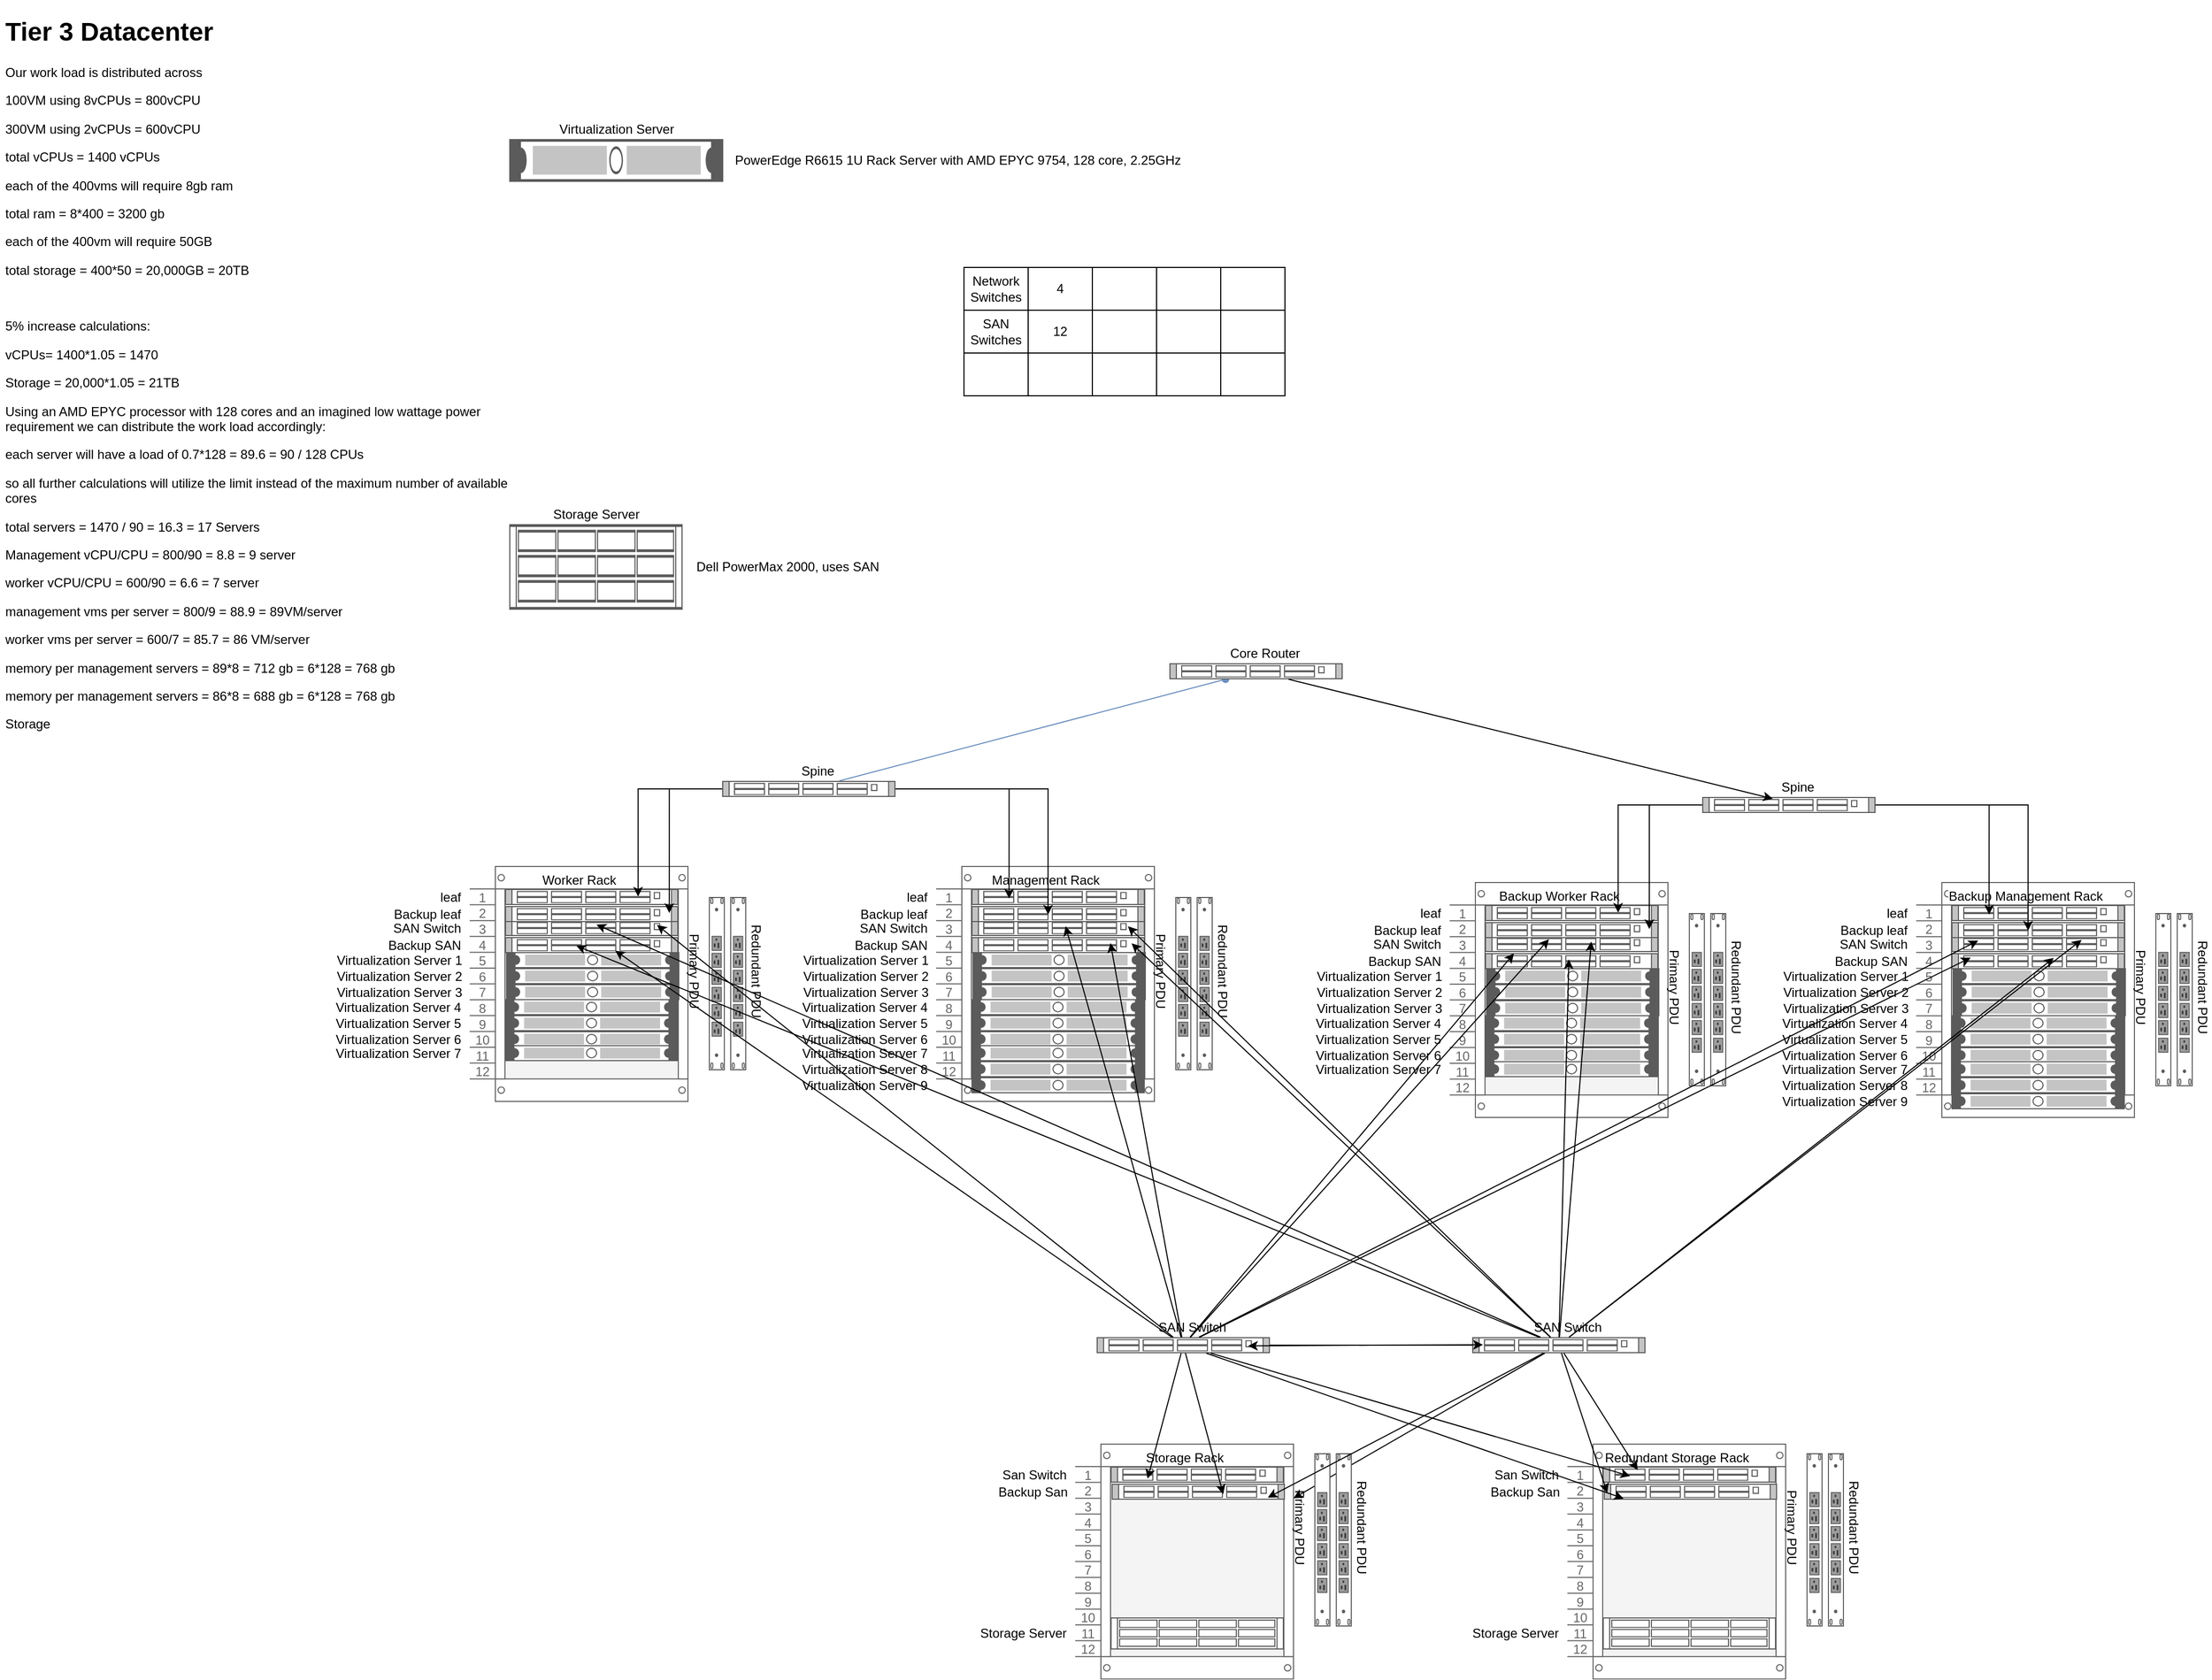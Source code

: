 <mxfile version="22.1.16" type="device">
  <diagram name="Page-1" id="h6OtI3IhkfTDodgf70gy">
    <mxGraphModel dx="2284" dy="2007" grid="1" gridSize="10" guides="1" tooltips="1" connect="1" arrows="1" fold="1" page="1" pageScale="1" pageWidth="850" pageHeight="1100" math="0" shadow="0">
      <root>
        <mxCell id="0" />
        <mxCell id="1" parent="0" />
        <mxCell id="oDv6CXIO9XYCVII9_i6H-6" value="Management Rack" style="strokeColor=#666666;html=1;verticalLabelPosition=top;labelBackgroundColor=#ffffff;verticalAlign=bottom;outlineConnect=0;shadow=0;dashed=0;shape=mxgraph.rackGeneral.rackCabinet3;fillColor2=#f4f4f4;container=1;collapsible=0;childLayout=rack;allowGaps=1;marginLeft=33;marginRight=9;marginTop=21;marginBottom=22;textColor=#666666;numDisp=ascend;spacing=0;spacingBottom=-20;labelPosition=center;align=center;" parent="1" vertex="1">
          <mxGeometry x="200" y="720" width="204" height="219" as="geometry" />
        </mxCell>
        <mxCell id="oDv6CXIO9XYCVII9_i6H-8" value="leaf" style="shape=mxgraph.rack.cisco.cisco_carrier_packet_transport_50;html=1;labelPosition=left;align=right;spacingLeft=15;dashed=0;shadow=0;fillColor=#ffffff;verticalLabelPosition=middle;verticalAlign=middle;spacingRight=40;" parent="oDv6CXIO9XYCVII9_i6H-6" vertex="1">
          <mxGeometry x="33" y="21" width="162" height="15" as="geometry" />
        </mxCell>
        <mxCell id="9Lc2gNuws-OSoF8Jq5Gc-37" value="SAN Switch" style="shape=mxgraph.rack.cisco.cisco_carrier_packet_transport_50;html=1;labelPosition=left;align=right;spacingLeft=15;dashed=0;shadow=0;fillColor=#ffffff;verticalLabelPosition=middle;verticalAlign=middle;spacingRight=40;" vertex="1" parent="oDv6CXIO9XYCVII9_i6H-6">
          <mxGeometry x="33" y="50" width="162" height="15" as="geometry" />
        </mxCell>
        <mxCell id="9Lc2gNuws-OSoF8Jq5Gc-38" value="Backup SAN" style="shape=mxgraph.rack.cisco.cisco_carrier_packet_transport_50;html=1;labelPosition=left;align=right;spacingLeft=15;dashed=0;shadow=0;fillColor=#ffffff;verticalLabelPosition=middle;verticalAlign=middle;spacingRight=40;" vertex="1" parent="oDv6CXIO9XYCVII9_i6H-6">
          <mxGeometry x="33" y="66" width="162" height="15" as="geometry" />
        </mxCell>
        <mxCell id="oDv6CXIO9XYCVII9_i6H-13" value="Virtualization Server 4" style="strokeColor=#666666;html=1;labelPosition=left;align=right;spacingLeft=15;shadow=0;dashed=0;outlineConnect=0;shape=mxgraph.rack.general.1u_rack_server;verticalLabelPosition=middle;verticalAlign=middle;spacingRight=40;" parent="oDv6CXIO9XYCVII9_i6H-6" vertex="1">
          <mxGeometry x="33" y="124" width="162" height="15" as="geometry" />
        </mxCell>
        <mxCell id="oDv6CXIO9XYCVII9_i6H-14" value="Virtualization Server 5" style="strokeColor=#666666;html=1;labelPosition=left;align=right;spacingLeft=15;shadow=0;dashed=0;outlineConnect=0;shape=mxgraph.rack.general.1u_rack_server;verticalLabelPosition=middle;verticalAlign=middle;spacingRight=40;" parent="oDv6CXIO9XYCVII9_i6H-6" vertex="1">
          <mxGeometry x="33" y="139" width="162" height="15" as="geometry" />
        </mxCell>
        <mxCell id="oDv6CXIO9XYCVII9_i6H-15" value="Virtualization Server 6" style="strokeColor=#666666;html=1;labelPosition=left;align=right;spacingLeft=15;shadow=0;dashed=0;outlineConnect=0;shape=mxgraph.rack.general.1u_rack_server;verticalLabelPosition=middle;verticalAlign=middle;spacingRight=40;" parent="oDv6CXIO9XYCVII9_i6H-6" vertex="1">
          <mxGeometry x="33" y="154" width="162" height="15" as="geometry" />
        </mxCell>
        <mxCell id="oDv6CXIO9XYCVII9_i6H-66" value="Storage Rack" style="strokeColor=#666666;html=1;verticalLabelPosition=top;labelBackgroundColor=#ffffff;verticalAlign=bottom;outlineConnect=0;shadow=0;dashed=0;shape=mxgraph.rackGeneral.rackCabinet3;fillColor2=#f4f4f4;container=1;collapsible=0;childLayout=rack;allowGaps=1;marginLeft=33;marginRight=9;marginTop=21;marginBottom=22;textColor=#666666;numDisp=ascend;labelPosition=center;align=center;spacingBottom=-20;spacing=0;" parent="1" vertex="1">
          <mxGeometry x="330" y="1260" width="204" height="219" as="geometry" />
        </mxCell>
        <mxCell id="oDv6CXIO9XYCVII9_i6H-68" value="San Switch" style="shape=mxgraph.rack.cisco.cisco_carrier_packet_transport_50;html=1;labelPosition=left;align=right;spacingLeft=0;dashed=0;shadow=0;fillColor=#ffffff;spacingRight=40;verticalLabelPosition=middle;verticalAlign=middle;" parent="oDv6CXIO9XYCVII9_i6H-66" vertex="1">
          <mxGeometry x="33" y="21" width="162" height="15" as="geometry" />
        </mxCell>
        <mxCell id="oDv6CXIO9XYCVII9_i6H-69" value="Storage Server" style="shape=mxgraph.rack.oracle.sun_storage_2500-m2_array;html=1;labelPosition=left;align=right;spacingLeft=15;dashed=0;shadow=0;fillColor=#ffffff;verticalLabelPosition=middle;verticalAlign=middle;spacingRight=40;" parent="oDv6CXIO9XYCVII9_i6H-66" vertex="1">
          <mxGeometry x="33" y="162" width="162" height="30" as="geometry" />
        </mxCell>
        <mxCell id="oDv6CXIO9XYCVII9_i6H-109" style="rounded=0;orthogonalLoop=1;jettySize=auto;html=1;fillColor=#dae8fc;strokeColor=#6c8ebf;endArrow=oval;endFill=1;" parent="1" source="oDv6CXIO9XYCVII9_i6H-96" target="oDv6CXIO9XYCVII9_i6H-108" edge="1">
          <mxGeometry relative="1" as="geometry" />
        </mxCell>
        <mxCell id="oDv6CXIO9XYCVII9_i6H-96" value="Spine" style="shape=mxgraph.rack.cisco.cisco_carrier_packet_transport_50;html=1;labelPosition=center;align=center;spacingLeft=15;dashed=0;shadow=0;fillColor=#ffffff;verticalLabelPosition=top;verticalAlign=bottom;" parent="1" vertex="1">
          <mxGeometry y="640" width="162" height="15" as="geometry" />
        </mxCell>
        <mxCell id="9Lc2gNuws-OSoF8Jq5Gc-94" style="rounded=0;orthogonalLoop=1;jettySize=auto;html=1;" edge="1" parent="1" source="oDv6CXIO9XYCVII9_i6H-98" target="oDv6CXIO9XYCVII9_i6H-66">
          <mxGeometry relative="1" as="geometry" />
        </mxCell>
        <mxCell id="oDv6CXIO9XYCVII9_i6H-98" value="SAN Switch&lt;br&gt;" style="shape=mxgraph.rack.cisco.cisco_carrier_packet_transport_50;html=1;labelPosition=center;align=center;spacingLeft=15;dashed=0;shadow=0;fillColor=#ffffff;verticalLabelPosition=top;verticalAlign=bottom;" parent="1" vertex="1">
          <mxGeometry x="701" y="1160" width="162" height="15" as="geometry" />
        </mxCell>
        <mxCell id="oDv6CXIO9XYCVII9_i6H-108" value="Core Router" style="shape=mxgraph.rack.cisco.cisco_carrier_packet_transport_50;html=1;labelPosition=center;align=center;spacingLeft=15;dashed=0;shadow=0;fillColor=#ffffff;verticalLabelPosition=top;verticalAlign=bottom;" parent="1" vertex="1">
          <mxGeometry x="418" y="530" width="162" height="15" as="geometry" />
        </mxCell>
        <mxCell id="oDv6CXIO9XYCVII9_i6H-111" value="&lt;h1&gt;Tier 3 Datacenter&lt;/h1&gt;&lt;p&gt;Our work load is distributed across&lt;/p&gt;&lt;p&gt;100VM using 8vCPUs = 800vCPU&lt;/p&gt;&lt;p&gt;300VM using 2vCPUs = 600vCPU&lt;/p&gt;&lt;p&gt;total vCPUs = 1400 vCPUs&lt;/p&gt;&lt;p&gt;each of the 400vms will require 8gb ram&lt;/p&gt;&lt;p&gt;total ram = 8*400 = 3200 gb&lt;/p&gt;&lt;p&gt;each of the 400vm will require 50GB&lt;/p&gt;&lt;p&gt;total storage = 400*50 = 20,000GB = 20TB&lt;/p&gt;&lt;p&gt;&lt;br&gt;&lt;/p&gt;&lt;p&gt;5% increase calculations:&lt;/p&gt;&lt;p&gt;vCPUs= 1400*1.05 = 1470&lt;/p&gt;&lt;p&gt;Storage = 20,000*1.05 = 21TB&lt;/p&gt;&lt;p&gt;Using an AMD EPYC processor with 128 cores and an imagined low wattage power requirement we can distribute the work load accordingly:&lt;/p&gt;&lt;p&gt;each server will have a load of 0.7*128 = 89.6 = 90 / 128 CPUs&amp;nbsp;&lt;/p&gt;&lt;p&gt;so all further calculations will utilize the limit instead of the maximum number of available cores&lt;/p&gt;&lt;p&gt;total servers = 1470 / 90 = 16.3 = 17 Servers&lt;/p&gt;&lt;p&gt;Management vCPU/CPU = 800/90 = 8.8 = 9 server&lt;/p&gt;&lt;p&gt;worker vCPU/CPU = 600/90 = 6.6 = 7 server&lt;/p&gt;&lt;p&gt;management vms per server = 800/9 = 88.9 = 89VM/server&lt;/p&gt;&lt;p&gt;worker vms per server = 600/7 = 85.7 = 86 VM/server&lt;/p&gt;memory per management servers = 89*8 = 712 gb = 6*128 = 768 gb&lt;p&gt;memory per management servers = 86*8 = 688 gb = 6*128 = 768 gb&lt;br&gt;&lt;/p&gt;&lt;p&gt;Storage&lt;/p&gt;" style="text;html=1;strokeColor=none;fillColor=none;spacing=5;spacingTop=-20;whiteSpace=wrap;overflow=hidden;rounded=0;" parent="1" vertex="1">
          <mxGeometry x="-675" y="-80" width="500" height="710" as="geometry" />
        </mxCell>
        <mxCell id="oDv6CXIO9XYCVII9_i6H-150" value="Virtualization Server" style="strokeColor=#666666;html=1;labelPosition=center;align=center;spacingLeft=0;shadow=0;dashed=0;outlineConnect=0;shape=mxgraph.rack.general.1u_rack_server;verticalLabelPosition=top;verticalAlign=bottom;spacingRight=0;" parent="1" vertex="1">
          <mxGeometry x="-199" y="40" width="200" height="40" as="geometry" />
        </mxCell>
        <mxCell id="oDv6CXIO9XYCVII9_i6H-151" value="PowerEdge R6615 1U Rack Server with&amp;nbsp;AMD EPYC 9754, 128 core, 2.25GHz" style="text;html=1;strokeColor=none;fillColor=none;align=left;verticalAlign=middle;whiteSpace=wrap;rounded=0;" parent="1" vertex="1">
          <mxGeometry x="10" y="45" width="470" height="30" as="geometry" />
        </mxCell>
        <mxCell id="oDv6CXIO9XYCVII9_i6H-215" value="Storage Server" style="shape=mxgraph.rack.oracle.sun_storage_2500-m2_array;html=1;labelPosition=center;align=center;spacingLeft=0;dashed=0;shadow=0;fillColor=#ffffff;verticalLabelPosition=top;verticalAlign=bottom;spacingRight=0;" parent="1" vertex="1">
          <mxGeometry x="-199" y="400" width="162" height="80" as="geometry" />
        </mxCell>
        <mxCell id="oDv6CXIO9XYCVII9_i6H-216" value="Dell&amp;nbsp;PowerMax 2000, uses SAN" style="text;html=1;strokeColor=none;fillColor=none;align=left;verticalAlign=middle;whiteSpace=wrap;rounded=0;" parent="1" vertex="1">
          <mxGeometry x="-26" y="425" width="186" height="30" as="geometry" />
        </mxCell>
        <mxCell id="9Lc2gNuws-OSoF8Jq5Gc-1" value="Virtualization Server 1" style="strokeColor=#666666;html=1;labelPosition=left;align=right;spacingLeft=15;shadow=0;dashed=0;outlineConnect=0;shape=mxgraph.rack.general.1u_rack_server;verticalLabelPosition=middle;verticalAlign=middle;spacingRight=40;" vertex="1" parent="1">
          <mxGeometry x="234" y="800" width="162" height="15" as="geometry" />
        </mxCell>
        <mxCell id="9Lc2gNuws-OSoF8Jq5Gc-2" value="Virtualization Server 2" style="strokeColor=#666666;html=1;labelPosition=left;align=right;spacingLeft=15;shadow=0;dashed=0;outlineConnect=0;shape=mxgraph.rack.general.1u_rack_server;verticalLabelPosition=middle;verticalAlign=middle;spacingRight=40;" vertex="1" parent="1">
          <mxGeometry x="234" y="815" width="162" height="15" as="geometry" />
        </mxCell>
        <mxCell id="9Lc2gNuws-OSoF8Jq5Gc-3" value="Virtualization Server 3" style="strokeColor=#666666;html=1;labelPosition=left;align=right;spacingLeft=15;shadow=0;dashed=0;outlineConnect=0;shape=mxgraph.rack.general.1u_rack_server;verticalLabelPosition=middle;verticalAlign=middle;spacingRight=40;" vertex="1" parent="1">
          <mxGeometry x="234" y="830" width="162" height="15" as="geometry" />
        </mxCell>
        <mxCell id="9Lc2gNuws-OSoF8Jq5Gc-4" value="Backup leaf" style="shape=mxgraph.rack.cisco.cisco_carrier_packet_transport_50;html=1;labelPosition=left;align=right;spacingLeft=15;dashed=0;shadow=0;fillColor=#ffffff;verticalLabelPosition=middle;verticalAlign=middle;spacingRight=40;" vertex="1" parent="1">
          <mxGeometry x="233" y="757" width="162" height="15" as="geometry" />
        </mxCell>
        <mxCell id="9Lc2gNuws-OSoF8Jq5Gc-5" value="Virtualization Server 7" style="strokeColor=#666666;html=1;labelPosition=left;align=right;spacingLeft=15;shadow=0;dashed=0;outlineConnect=0;shape=mxgraph.rack.general.1u_rack_server;verticalLabelPosition=middle;verticalAlign=middle;spacingRight=40;" vertex="1" parent="1">
          <mxGeometry x="233" y="887" width="162" height="15" as="geometry" />
        </mxCell>
        <mxCell id="9Lc2gNuws-OSoF8Jq5Gc-6" value="Virtualization Server 8" style="strokeColor=#666666;html=1;labelPosition=left;align=right;spacingLeft=15;shadow=0;dashed=0;outlineConnect=0;shape=mxgraph.rack.general.1u_rack_server;verticalLabelPosition=middle;verticalAlign=middle;spacingRight=40;" vertex="1" parent="1">
          <mxGeometry x="233" y="902" width="162" height="15" as="geometry" />
        </mxCell>
        <mxCell id="9Lc2gNuws-OSoF8Jq5Gc-7" value="Virtualization Server 9" style="strokeColor=#666666;html=1;labelPosition=left;align=right;spacingLeft=15;shadow=0;dashed=0;outlineConnect=0;shape=mxgraph.rack.general.1u_rack_server;verticalLabelPosition=middle;verticalAlign=middle;spacingRight=40;" vertex="1" parent="1">
          <mxGeometry x="233" y="917" width="162" height="15" as="geometry" />
        </mxCell>
        <mxCell id="oDv6CXIO9XYCVII9_i6H-10" value="Primary PDU" style="strokeColor=#666666;html=1;labelPosition=center;align=center;spacingLeft=15;shadow=0;dashed=0;outlineConnect=0;shape=mxgraph.rack.dell.power_strip;rotation=90;verticalLabelPosition=bottom;verticalAlign=top;spacingRight=40;" parent="1" vertex="1">
          <mxGeometry x="350" y="822" width="162" height="15" as="geometry" />
        </mxCell>
        <mxCell id="9Lc2gNuws-OSoF8Jq5Gc-8" value="Redundant PDU" style="strokeColor=#666666;html=1;labelPosition=center;align=center;spacingLeft=15;shadow=0;dashed=0;outlineConnect=0;shape=mxgraph.rack.dell.power_strip;rotation=90;verticalLabelPosition=top;verticalAlign=bottom;spacingRight=40;" vertex="1" parent="1">
          <mxGeometry x="370" y="822" width="162" height="15" as="geometry" />
        </mxCell>
        <mxCell id="9Lc2gNuws-OSoF8Jq5Gc-55" value="Worker Rack" style="strokeColor=#666666;html=1;verticalLabelPosition=top;labelBackgroundColor=#ffffff;verticalAlign=bottom;outlineConnect=0;shadow=0;dashed=0;shape=mxgraph.rackGeneral.rackCabinet3;fillColor2=#f4f4f4;container=1;collapsible=0;childLayout=rack;allowGaps=1;marginLeft=33;marginRight=9;marginTop=21;marginBottom=22;textColor=#666666;numDisp=ascend;spacing=0;spacingBottom=-20;labelPosition=center;align=center;" vertex="1" parent="1">
          <mxGeometry x="-236" y="720" width="204" height="219" as="geometry" />
        </mxCell>
        <mxCell id="9Lc2gNuws-OSoF8Jq5Gc-56" value="leaf" style="shape=mxgraph.rack.cisco.cisco_carrier_packet_transport_50;html=1;labelPosition=left;align=right;spacingLeft=15;dashed=0;shadow=0;fillColor=#ffffff;verticalLabelPosition=middle;verticalAlign=middle;spacingRight=40;" vertex="1" parent="9Lc2gNuws-OSoF8Jq5Gc-55">
          <mxGeometry x="33" y="21" width="162" height="15" as="geometry" />
        </mxCell>
        <mxCell id="9Lc2gNuws-OSoF8Jq5Gc-57" value="SAN Switch" style="shape=mxgraph.rack.cisco.cisco_carrier_packet_transport_50;html=1;labelPosition=left;align=right;spacingLeft=15;dashed=0;shadow=0;fillColor=#ffffff;verticalLabelPosition=middle;verticalAlign=middle;spacingRight=40;" vertex="1" parent="9Lc2gNuws-OSoF8Jq5Gc-55">
          <mxGeometry x="33" y="50" width="162" height="15" as="geometry" />
        </mxCell>
        <mxCell id="9Lc2gNuws-OSoF8Jq5Gc-58" value="Backup SAN" style="shape=mxgraph.rack.cisco.cisco_carrier_packet_transport_50;html=1;labelPosition=left;align=right;spacingLeft=15;dashed=0;shadow=0;fillColor=#ffffff;verticalLabelPosition=middle;verticalAlign=middle;spacingRight=40;" vertex="1" parent="9Lc2gNuws-OSoF8Jq5Gc-55">
          <mxGeometry x="33" y="66" width="162" height="15" as="geometry" />
        </mxCell>
        <mxCell id="9Lc2gNuws-OSoF8Jq5Gc-59" value="Virtualization Server 4" style="strokeColor=#666666;html=1;labelPosition=left;align=right;spacingLeft=15;shadow=0;dashed=0;outlineConnect=0;shape=mxgraph.rack.general.1u_rack_server;verticalLabelPosition=middle;verticalAlign=middle;spacingRight=40;" vertex="1" parent="9Lc2gNuws-OSoF8Jq5Gc-55">
          <mxGeometry x="33" y="124" width="162" height="15" as="geometry" />
        </mxCell>
        <mxCell id="9Lc2gNuws-OSoF8Jq5Gc-60" value="Virtualization Server 5" style="strokeColor=#666666;html=1;labelPosition=left;align=right;spacingLeft=15;shadow=0;dashed=0;outlineConnect=0;shape=mxgraph.rack.general.1u_rack_server;verticalLabelPosition=middle;verticalAlign=middle;spacingRight=40;" vertex="1" parent="9Lc2gNuws-OSoF8Jq5Gc-55">
          <mxGeometry x="33" y="139" width="162" height="15" as="geometry" />
        </mxCell>
        <mxCell id="9Lc2gNuws-OSoF8Jq5Gc-61" value="Virtualization Server 6" style="strokeColor=#666666;html=1;labelPosition=left;align=right;spacingLeft=15;shadow=0;dashed=0;outlineConnect=0;shape=mxgraph.rack.general.1u_rack_server;verticalLabelPosition=middle;verticalAlign=middle;spacingRight=40;" vertex="1" parent="9Lc2gNuws-OSoF8Jq5Gc-55">
          <mxGeometry x="33" y="154" width="162" height="15" as="geometry" />
        </mxCell>
        <mxCell id="9Lc2gNuws-OSoF8Jq5Gc-62" value="Virtualization Server 1" style="strokeColor=#666666;html=1;labelPosition=left;align=right;spacingLeft=15;shadow=0;dashed=0;outlineConnect=0;shape=mxgraph.rack.general.1u_rack_server;verticalLabelPosition=middle;verticalAlign=middle;spacingRight=40;" vertex="1" parent="1">
          <mxGeometry x="-202" y="800" width="162" height="15" as="geometry" />
        </mxCell>
        <mxCell id="9Lc2gNuws-OSoF8Jq5Gc-63" value="Virtualization Server 2" style="strokeColor=#666666;html=1;labelPosition=left;align=right;spacingLeft=15;shadow=0;dashed=0;outlineConnect=0;shape=mxgraph.rack.general.1u_rack_server;verticalLabelPosition=middle;verticalAlign=middle;spacingRight=40;" vertex="1" parent="1">
          <mxGeometry x="-202" y="815" width="162" height="15" as="geometry" />
        </mxCell>
        <mxCell id="9Lc2gNuws-OSoF8Jq5Gc-64" value="Virtualization Server 3" style="strokeColor=#666666;html=1;labelPosition=left;align=right;spacingLeft=15;shadow=0;dashed=0;outlineConnect=0;shape=mxgraph.rack.general.1u_rack_server;verticalLabelPosition=middle;verticalAlign=middle;spacingRight=40;" vertex="1" parent="1">
          <mxGeometry x="-202" y="830" width="162" height="15" as="geometry" />
        </mxCell>
        <mxCell id="9Lc2gNuws-OSoF8Jq5Gc-65" value="Backup leaf" style="shape=mxgraph.rack.cisco.cisco_carrier_packet_transport_50;html=1;labelPosition=left;align=right;spacingLeft=15;dashed=0;shadow=0;fillColor=#ffffff;verticalLabelPosition=middle;verticalAlign=middle;spacingRight=40;" vertex="1" parent="1">
          <mxGeometry x="-203" y="757" width="162" height="15" as="geometry" />
        </mxCell>
        <mxCell id="9Lc2gNuws-OSoF8Jq5Gc-66" value="Virtualization Server 7" style="strokeColor=#666666;html=1;labelPosition=left;align=right;spacingLeft=15;shadow=0;dashed=0;outlineConnect=0;shape=mxgraph.rack.general.1u_rack_server;verticalLabelPosition=middle;verticalAlign=middle;spacingRight=40;" vertex="1" parent="1">
          <mxGeometry x="-203" y="887" width="162" height="15" as="geometry" />
        </mxCell>
        <mxCell id="9Lc2gNuws-OSoF8Jq5Gc-69" value="Primary PDU" style="strokeColor=#666666;html=1;labelPosition=center;align=center;spacingLeft=15;shadow=0;dashed=0;outlineConnect=0;shape=mxgraph.rack.dell.power_strip;rotation=90;verticalLabelPosition=bottom;verticalAlign=top;spacingRight=40;" vertex="1" parent="1">
          <mxGeometry x="-86" y="822" width="162" height="15" as="geometry" />
        </mxCell>
        <mxCell id="9Lc2gNuws-OSoF8Jq5Gc-70" value="Redundant PDU" style="strokeColor=#666666;html=1;labelPosition=center;align=center;spacingLeft=15;shadow=0;dashed=0;outlineConnect=0;shape=mxgraph.rack.dell.power_strip;rotation=90;verticalLabelPosition=top;verticalAlign=bottom;spacingRight=40;" vertex="1" parent="1">
          <mxGeometry x="-66" y="822" width="162" height="15" as="geometry" />
        </mxCell>
        <mxCell id="9Lc2gNuws-OSoF8Jq5Gc-85" value="Backup San" style="shape=mxgraph.rack.cisco.cisco_carrier_packet_transport_50;html=1;labelPosition=left;align=right;spacingLeft=0;dashed=0;shadow=0;fillColor=#ffffff;spacingRight=40;verticalLabelPosition=middle;verticalAlign=middle;" vertex="1" parent="1">
          <mxGeometry x="364" y="1297" width="162" height="15" as="geometry" />
        </mxCell>
        <mxCell id="9Lc2gNuws-OSoF8Jq5Gc-86" value="Primary PDU" style="strokeColor=#666666;html=1;labelPosition=center;align=center;spacingLeft=15;shadow=0;dashed=0;outlineConnect=0;shape=mxgraph.rack.dell.power_strip;rotation=90;verticalLabelPosition=bottom;verticalAlign=top;spacingRight=40;" vertex="1" parent="1">
          <mxGeometry x="480" y="1342" width="162" height="15" as="geometry" />
        </mxCell>
        <mxCell id="9Lc2gNuws-OSoF8Jq5Gc-87" value="Redundant PDU" style="strokeColor=#666666;html=1;labelPosition=center;align=center;spacingLeft=15;shadow=0;dashed=0;outlineConnect=0;shape=mxgraph.rack.dell.power_strip;rotation=90;verticalLabelPosition=top;verticalAlign=bottom;spacingRight=40;" vertex="1" parent="1">
          <mxGeometry x="500" y="1342" width="162" height="15" as="geometry" />
        </mxCell>
        <mxCell id="9Lc2gNuws-OSoF8Jq5Gc-88" value="Redundant Storage Rack" style="strokeColor=#666666;html=1;verticalLabelPosition=top;labelBackgroundColor=#ffffff;verticalAlign=bottom;outlineConnect=0;shadow=0;dashed=0;shape=mxgraph.rackGeneral.rackCabinet3;fillColor2=#f4f4f4;container=1;collapsible=0;childLayout=rack;allowGaps=1;marginLeft=33;marginRight=9;marginTop=21;marginBottom=22;textColor=#666666;numDisp=ascend;labelPosition=center;align=center;spacingBottom=-20;spacing=0;" vertex="1" parent="1">
          <mxGeometry x="790" y="1260" width="204" height="219" as="geometry" />
        </mxCell>
        <mxCell id="9Lc2gNuws-OSoF8Jq5Gc-89" value="San Switch" style="shape=mxgraph.rack.cisco.cisco_carrier_packet_transport_50;html=1;labelPosition=left;align=right;spacingLeft=0;dashed=0;shadow=0;fillColor=#ffffff;spacingRight=40;verticalLabelPosition=middle;verticalAlign=middle;" vertex="1" parent="9Lc2gNuws-OSoF8Jq5Gc-88">
          <mxGeometry x="33" y="21" width="162" height="15" as="geometry" />
        </mxCell>
        <mxCell id="9Lc2gNuws-OSoF8Jq5Gc-90" value="Storage Server" style="shape=mxgraph.rack.oracle.sun_storage_2500-m2_array;html=1;labelPosition=left;align=right;spacingLeft=15;dashed=0;shadow=0;fillColor=#ffffff;verticalLabelPosition=middle;verticalAlign=middle;spacingRight=40;" vertex="1" parent="9Lc2gNuws-OSoF8Jq5Gc-88">
          <mxGeometry x="33" y="162" width="162" height="30" as="geometry" />
        </mxCell>
        <mxCell id="9Lc2gNuws-OSoF8Jq5Gc-91" value="Backup San" style="shape=mxgraph.rack.cisco.cisco_carrier_packet_transport_50;html=1;labelPosition=left;align=right;spacingLeft=0;dashed=0;shadow=0;fillColor=#ffffff;spacingRight=40;verticalLabelPosition=middle;verticalAlign=middle;" vertex="1" parent="1">
          <mxGeometry x="824" y="1297" width="162" height="15" as="geometry" />
        </mxCell>
        <mxCell id="9Lc2gNuws-OSoF8Jq5Gc-92" value="Primary PDU" style="strokeColor=#666666;html=1;labelPosition=center;align=center;spacingLeft=15;shadow=0;dashed=0;outlineConnect=0;shape=mxgraph.rack.dell.power_strip;rotation=90;verticalLabelPosition=bottom;verticalAlign=top;spacingRight=40;" vertex="1" parent="1">
          <mxGeometry x="940" y="1342" width="162" height="15" as="geometry" />
        </mxCell>
        <mxCell id="9Lc2gNuws-OSoF8Jq5Gc-93" value="Redundant PDU" style="strokeColor=#666666;html=1;labelPosition=center;align=center;spacingLeft=15;shadow=0;dashed=0;outlineConnect=0;shape=mxgraph.rack.dell.power_strip;rotation=90;verticalLabelPosition=top;verticalAlign=bottom;spacingRight=40;" vertex="1" parent="1">
          <mxGeometry x="960" y="1342" width="162" height="15" as="geometry" />
        </mxCell>
        <mxCell id="9Lc2gNuws-OSoF8Jq5Gc-95" style="rounded=0;orthogonalLoop=1;jettySize=auto;html=1;entryX=0.202;entryY=0.221;entryDx=0;entryDy=0;entryPerimeter=0;" edge="1" parent="1" source="oDv6CXIO9XYCVII9_i6H-98" target="9Lc2gNuws-OSoF8Jq5Gc-89">
          <mxGeometry relative="1" as="geometry" />
        </mxCell>
        <mxCell id="9Lc2gNuws-OSoF8Jq5Gc-96" style="rounded=0;orthogonalLoop=1;jettySize=auto;html=1;entryX=0.901;entryY=0.867;entryDx=0;entryDy=0;entryPerimeter=0;" edge="1" parent="1" source="oDv6CXIO9XYCVII9_i6H-98" target="9Lc2gNuws-OSoF8Jq5Gc-85">
          <mxGeometry relative="1" as="geometry" />
        </mxCell>
        <mxCell id="9Lc2gNuws-OSoF8Jq5Gc-97" style="rounded=0;orthogonalLoop=1;jettySize=auto;html=1;entryX=0.02;entryY=0.572;entryDx=0;entryDy=0;entryPerimeter=0;" edge="1" parent="1" source="oDv6CXIO9XYCVII9_i6H-98" target="9Lc2gNuws-OSoF8Jq5Gc-91">
          <mxGeometry relative="1" as="geometry" />
        </mxCell>
        <mxCell id="9Lc2gNuws-OSoF8Jq5Gc-98" style="edgeStyle=orthogonalEdgeStyle;rounded=0;orthogonalLoop=1;jettySize=auto;html=1;entryX=0.768;entryY=0.473;entryDx=0;entryDy=0;entryPerimeter=0;" edge="1" parent="1" source="oDv6CXIO9XYCVII9_i6H-96" target="9Lc2gNuws-OSoF8Jq5Gc-56">
          <mxGeometry relative="1" as="geometry" />
        </mxCell>
        <mxCell id="9Lc2gNuws-OSoF8Jq5Gc-99" style="edgeStyle=orthogonalEdgeStyle;rounded=0;orthogonalLoop=1;jettySize=auto;html=1;entryX=0.948;entryY=0.432;entryDx=0;entryDy=0;entryPerimeter=0;" edge="1" parent="1" source="oDv6CXIO9XYCVII9_i6H-96" target="9Lc2gNuws-OSoF8Jq5Gc-65">
          <mxGeometry relative="1" as="geometry" />
        </mxCell>
        <mxCell id="9Lc2gNuws-OSoF8Jq5Gc-100" style="edgeStyle=orthogonalEdgeStyle;rounded=0;orthogonalLoop=1;jettySize=auto;html=1;entryX=0.217;entryY=0.595;entryDx=0;entryDy=0;entryPerimeter=0;" edge="1" parent="1" source="oDv6CXIO9XYCVII9_i6H-96" target="oDv6CXIO9XYCVII9_i6H-8">
          <mxGeometry relative="1" as="geometry" />
        </mxCell>
        <mxCell id="9Lc2gNuws-OSoF8Jq5Gc-101" style="edgeStyle=orthogonalEdgeStyle;rounded=0;orthogonalLoop=1;jettySize=auto;html=1;entryX=0.442;entryY=0.53;entryDx=0;entryDy=0;entryPerimeter=0;" edge="1" parent="1" source="oDv6CXIO9XYCVII9_i6H-96" target="9Lc2gNuws-OSoF8Jq5Gc-4">
          <mxGeometry relative="1" as="geometry" />
        </mxCell>
        <mxCell id="9Lc2gNuws-OSoF8Jq5Gc-102" value="Backup Management Rack" style="strokeColor=#666666;html=1;verticalLabelPosition=top;labelBackgroundColor=#ffffff;verticalAlign=bottom;outlineConnect=0;shadow=0;dashed=0;shape=mxgraph.rackGeneral.rackCabinet3;fillColor2=#f4f4f4;container=1;collapsible=0;childLayout=rack;allowGaps=1;marginLeft=33;marginRight=9;marginTop=21;marginBottom=22;textColor=#666666;numDisp=ascend;spacing=0;spacingBottom=-20;labelPosition=center;align=center;" vertex="1" parent="1">
          <mxGeometry x="1116" y="735" width="204" height="219" as="geometry" />
        </mxCell>
        <mxCell id="9Lc2gNuws-OSoF8Jq5Gc-103" value="leaf" style="shape=mxgraph.rack.cisco.cisco_carrier_packet_transport_50;html=1;labelPosition=left;align=right;spacingLeft=15;dashed=0;shadow=0;fillColor=#ffffff;verticalLabelPosition=middle;verticalAlign=middle;spacingRight=40;" vertex="1" parent="9Lc2gNuws-OSoF8Jq5Gc-102">
          <mxGeometry x="33" y="21" width="162" height="15" as="geometry" />
        </mxCell>
        <mxCell id="9Lc2gNuws-OSoF8Jq5Gc-104" value="SAN Switch" style="shape=mxgraph.rack.cisco.cisco_carrier_packet_transport_50;html=1;labelPosition=left;align=right;spacingLeft=15;dashed=0;shadow=0;fillColor=#ffffff;verticalLabelPosition=middle;verticalAlign=middle;spacingRight=40;" vertex="1" parent="9Lc2gNuws-OSoF8Jq5Gc-102">
          <mxGeometry x="33" y="50" width="162" height="15" as="geometry" />
        </mxCell>
        <mxCell id="9Lc2gNuws-OSoF8Jq5Gc-105" value="Backup SAN" style="shape=mxgraph.rack.cisco.cisco_carrier_packet_transport_50;html=1;labelPosition=left;align=right;spacingLeft=15;dashed=0;shadow=0;fillColor=#ffffff;verticalLabelPosition=middle;verticalAlign=middle;spacingRight=40;" vertex="1" parent="9Lc2gNuws-OSoF8Jq5Gc-102">
          <mxGeometry x="33" y="66" width="162" height="15" as="geometry" />
        </mxCell>
        <mxCell id="9Lc2gNuws-OSoF8Jq5Gc-106" value="Virtualization Server 4" style="strokeColor=#666666;html=1;labelPosition=left;align=right;spacingLeft=15;shadow=0;dashed=0;outlineConnect=0;shape=mxgraph.rack.general.1u_rack_server;verticalLabelPosition=middle;verticalAlign=middle;spacingRight=40;" vertex="1" parent="9Lc2gNuws-OSoF8Jq5Gc-102">
          <mxGeometry x="33" y="124" width="162" height="15" as="geometry" />
        </mxCell>
        <mxCell id="9Lc2gNuws-OSoF8Jq5Gc-107" value="Virtualization Server 5" style="strokeColor=#666666;html=1;labelPosition=left;align=right;spacingLeft=15;shadow=0;dashed=0;outlineConnect=0;shape=mxgraph.rack.general.1u_rack_server;verticalLabelPosition=middle;verticalAlign=middle;spacingRight=40;" vertex="1" parent="9Lc2gNuws-OSoF8Jq5Gc-102">
          <mxGeometry x="33" y="139" width="162" height="15" as="geometry" />
        </mxCell>
        <mxCell id="9Lc2gNuws-OSoF8Jq5Gc-108" value="Virtualization Server 6" style="strokeColor=#666666;html=1;labelPosition=left;align=right;spacingLeft=15;shadow=0;dashed=0;outlineConnect=0;shape=mxgraph.rack.general.1u_rack_server;verticalLabelPosition=middle;verticalAlign=middle;spacingRight=40;" vertex="1" parent="9Lc2gNuws-OSoF8Jq5Gc-102">
          <mxGeometry x="33" y="154" width="162" height="15" as="geometry" />
        </mxCell>
        <mxCell id="9Lc2gNuws-OSoF8Jq5Gc-109" value="Spine" style="shape=mxgraph.rack.cisco.cisco_carrier_packet_transport_50;html=1;labelPosition=center;align=center;spacingLeft=15;dashed=0;shadow=0;fillColor=#ffffff;verticalLabelPosition=top;verticalAlign=bottom;" vertex="1" parent="1">
          <mxGeometry x="916" y="655" width="162" height="15" as="geometry" />
        </mxCell>
        <mxCell id="9Lc2gNuws-OSoF8Jq5Gc-110" value="Virtualization Server 1" style="strokeColor=#666666;html=1;labelPosition=left;align=right;spacingLeft=15;shadow=0;dashed=0;outlineConnect=0;shape=mxgraph.rack.general.1u_rack_server;verticalLabelPosition=middle;verticalAlign=middle;spacingRight=40;" vertex="1" parent="1">
          <mxGeometry x="1150" y="815" width="162" height="15" as="geometry" />
        </mxCell>
        <mxCell id="9Lc2gNuws-OSoF8Jq5Gc-111" value="Virtualization Server 2" style="strokeColor=#666666;html=1;labelPosition=left;align=right;spacingLeft=15;shadow=0;dashed=0;outlineConnect=0;shape=mxgraph.rack.general.1u_rack_server;verticalLabelPosition=middle;verticalAlign=middle;spacingRight=40;" vertex="1" parent="1">
          <mxGeometry x="1150" y="830" width="162" height="15" as="geometry" />
        </mxCell>
        <mxCell id="9Lc2gNuws-OSoF8Jq5Gc-112" value="Virtualization Server 3" style="strokeColor=#666666;html=1;labelPosition=left;align=right;spacingLeft=15;shadow=0;dashed=0;outlineConnect=0;shape=mxgraph.rack.general.1u_rack_server;verticalLabelPosition=middle;verticalAlign=middle;spacingRight=40;" vertex="1" parent="1">
          <mxGeometry x="1150" y="845" width="162" height="15" as="geometry" />
        </mxCell>
        <mxCell id="9Lc2gNuws-OSoF8Jq5Gc-113" value="Backup leaf" style="shape=mxgraph.rack.cisco.cisco_carrier_packet_transport_50;html=1;labelPosition=left;align=right;spacingLeft=15;dashed=0;shadow=0;fillColor=#ffffff;verticalLabelPosition=middle;verticalAlign=middle;spacingRight=40;" vertex="1" parent="1">
          <mxGeometry x="1149" y="772" width="162" height="15" as="geometry" />
        </mxCell>
        <mxCell id="9Lc2gNuws-OSoF8Jq5Gc-114" value="Virtualization Server 7" style="strokeColor=#666666;html=1;labelPosition=left;align=right;spacingLeft=15;shadow=0;dashed=0;outlineConnect=0;shape=mxgraph.rack.general.1u_rack_server;verticalLabelPosition=middle;verticalAlign=middle;spacingRight=40;" vertex="1" parent="1">
          <mxGeometry x="1149" y="902" width="162" height="15" as="geometry" />
        </mxCell>
        <mxCell id="9Lc2gNuws-OSoF8Jq5Gc-115" value="Virtualization Server 8" style="strokeColor=#666666;html=1;labelPosition=left;align=right;spacingLeft=15;shadow=0;dashed=0;outlineConnect=0;shape=mxgraph.rack.general.1u_rack_server;verticalLabelPosition=middle;verticalAlign=middle;spacingRight=40;" vertex="1" parent="1">
          <mxGeometry x="1149" y="917" width="162" height="15" as="geometry" />
        </mxCell>
        <mxCell id="9Lc2gNuws-OSoF8Jq5Gc-116" value="Virtualization Server 9" style="strokeColor=#666666;html=1;labelPosition=left;align=right;spacingLeft=15;shadow=0;dashed=0;outlineConnect=0;shape=mxgraph.rack.general.1u_rack_server;verticalLabelPosition=middle;verticalAlign=middle;spacingRight=40;" vertex="1" parent="1">
          <mxGeometry x="1149" y="932" width="162" height="15" as="geometry" />
        </mxCell>
        <mxCell id="9Lc2gNuws-OSoF8Jq5Gc-117" value="Primary PDU" style="strokeColor=#666666;html=1;labelPosition=center;align=center;spacingLeft=15;shadow=0;dashed=0;outlineConnect=0;shape=mxgraph.rack.dell.power_strip;rotation=90;verticalLabelPosition=bottom;verticalAlign=top;spacingRight=40;" vertex="1" parent="1">
          <mxGeometry x="1266" y="837" width="162" height="15" as="geometry" />
        </mxCell>
        <mxCell id="9Lc2gNuws-OSoF8Jq5Gc-118" value="Redundant PDU" style="strokeColor=#666666;html=1;labelPosition=center;align=center;spacingLeft=15;shadow=0;dashed=0;outlineConnect=0;shape=mxgraph.rack.dell.power_strip;rotation=90;verticalLabelPosition=top;verticalAlign=bottom;spacingRight=40;" vertex="1" parent="1">
          <mxGeometry x="1286" y="837" width="162" height="15" as="geometry" />
        </mxCell>
        <mxCell id="9Lc2gNuws-OSoF8Jq5Gc-119" value="Backup Worker Rack" style="strokeColor=#666666;html=1;verticalLabelPosition=top;labelBackgroundColor=#ffffff;verticalAlign=bottom;outlineConnect=0;shadow=0;dashed=0;shape=mxgraph.rackGeneral.rackCabinet3;fillColor2=#f4f4f4;container=1;collapsible=0;childLayout=rack;allowGaps=1;marginLeft=33;marginRight=9;marginTop=21;marginBottom=22;textColor=#666666;numDisp=ascend;spacing=0;spacingBottom=-20;labelPosition=center;align=center;" vertex="1" parent="1">
          <mxGeometry x="680" y="735" width="204" height="219" as="geometry" />
        </mxCell>
        <mxCell id="9Lc2gNuws-OSoF8Jq5Gc-120" value="leaf" style="shape=mxgraph.rack.cisco.cisco_carrier_packet_transport_50;html=1;labelPosition=left;align=right;spacingLeft=15;dashed=0;shadow=0;fillColor=#ffffff;verticalLabelPosition=middle;verticalAlign=middle;spacingRight=40;" vertex="1" parent="9Lc2gNuws-OSoF8Jq5Gc-119">
          <mxGeometry x="33" y="21" width="162" height="15" as="geometry" />
        </mxCell>
        <mxCell id="9Lc2gNuws-OSoF8Jq5Gc-121" value="SAN Switch" style="shape=mxgraph.rack.cisco.cisco_carrier_packet_transport_50;html=1;labelPosition=left;align=right;spacingLeft=15;dashed=0;shadow=0;fillColor=#ffffff;verticalLabelPosition=middle;verticalAlign=middle;spacingRight=40;" vertex="1" parent="9Lc2gNuws-OSoF8Jq5Gc-119">
          <mxGeometry x="33" y="50" width="162" height="15" as="geometry" />
        </mxCell>
        <mxCell id="9Lc2gNuws-OSoF8Jq5Gc-122" value="Backup SAN" style="shape=mxgraph.rack.cisco.cisco_carrier_packet_transport_50;html=1;labelPosition=left;align=right;spacingLeft=15;dashed=0;shadow=0;fillColor=#ffffff;verticalLabelPosition=middle;verticalAlign=middle;spacingRight=40;" vertex="1" parent="9Lc2gNuws-OSoF8Jq5Gc-119">
          <mxGeometry x="33" y="66" width="162" height="15" as="geometry" />
        </mxCell>
        <mxCell id="9Lc2gNuws-OSoF8Jq5Gc-123" value="Virtualization Server 4" style="strokeColor=#666666;html=1;labelPosition=left;align=right;spacingLeft=15;shadow=0;dashed=0;outlineConnect=0;shape=mxgraph.rack.general.1u_rack_server;verticalLabelPosition=middle;verticalAlign=middle;spacingRight=40;" vertex="1" parent="9Lc2gNuws-OSoF8Jq5Gc-119">
          <mxGeometry x="33" y="124" width="162" height="15" as="geometry" />
        </mxCell>
        <mxCell id="9Lc2gNuws-OSoF8Jq5Gc-124" value="Virtualization Server 5" style="strokeColor=#666666;html=1;labelPosition=left;align=right;spacingLeft=15;shadow=0;dashed=0;outlineConnect=0;shape=mxgraph.rack.general.1u_rack_server;verticalLabelPosition=middle;verticalAlign=middle;spacingRight=40;" vertex="1" parent="9Lc2gNuws-OSoF8Jq5Gc-119">
          <mxGeometry x="33" y="139" width="162" height="15" as="geometry" />
        </mxCell>
        <mxCell id="9Lc2gNuws-OSoF8Jq5Gc-125" value="Virtualization Server 6" style="strokeColor=#666666;html=1;labelPosition=left;align=right;spacingLeft=15;shadow=0;dashed=0;outlineConnect=0;shape=mxgraph.rack.general.1u_rack_server;verticalLabelPosition=middle;verticalAlign=middle;spacingRight=40;" vertex="1" parent="9Lc2gNuws-OSoF8Jq5Gc-119">
          <mxGeometry x="33" y="154" width="162" height="15" as="geometry" />
        </mxCell>
        <mxCell id="9Lc2gNuws-OSoF8Jq5Gc-126" value="Virtualization Server 1" style="strokeColor=#666666;html=1;labelPosition=left;align=right;spacingLeft=15;shadow=0;dashed=0;outlineConnect=0;shape=mxgraph.rack.general.1u_rack_server;verticalLabelPosition=middle;verticalAlign=middle;spacingRight=40;" vertex="1" parent="1">
          <mxGeometry x="714" y="815" width="162" height="15" as="geometry" />
        </mxCell>
        <mxCell id="9Lc2gNuws-OSoF8Jq5Gc-127" value="Virtualization Server 2" style="strokeColor=#666666;html=1;labelPosition=left;align=right;spacingLeft=15;shadow=0;dashed=0;outlineConnect=0;shape=mxgraph.rack.general.1u_rack_server;verticalLabelPosition=middle;verticalAlign=middle;spacingRight=40;" vertex="1" parent="1">
          <mxGeometry x="714" y="830" width="162" height="15" as="geometry" />
        </mxCell>
        <mxCell id="9Lc2gNuws-OSoF8Jq5Gc-128" value="Virtualization Server 3" style="strokeColor=#666666;html=1;labelPosition=left;align=right;spacingLeft=15;shadow=0;dashed=0;outlineConnect=0;shape=mxgraph.rack.general.1u_rack_server;verticalLabelPosition=middle;verticalAlign=middle;spacingRight=40;" vertex="1" parent="1">
          <mxGeometry x="714" y="845" width="162" height="15" as="geometry" />
        </mxCell>
        <mxCell id="9Lc2gNuws-OSoF8Jq5Gc-129" value="Backup leaf" style="shape=mxgraph.rack.cisco.cisco_carrier_packet_transport_50;html=1;labelPosition=left;align=right;spacingLeft=15;dashed=0;shadow=0;fillColor=#ffffff;verticalLabelPosition=middle;verticalAlign=middle;spacingRight=40;" vertex="1" parent="1">
          <mxGeometry x="713" y="772" width="162" height="15" as="geometry" />
        </mxCell>
        <mxCell id="9Lc2gNuws-OSoF8Jq5Gc-130" value="Virtualization Server 7" style="strokeColor=#666666;html=1;labelPosition=left;align=right;spacingLeft=15;shadow=0;dashed=0;outlineConnect=0;shape=mxgraph.rack.general.1u_rack_server;verticalLabelPosition=middle;verticalAlign=middle;spacingRight=40;" vertex="1" parent="1">
          <mxGeometry x="713" y="902" width="162" height="15" as="geometry" />
        </mxCell>
        <mxCell id="9Lc2gNuws-OSoF8Jq5Gc-131" value="Primary PDU" style="strokeColor=#666666;html=1;labelPosition=center;align=center;spacingLeft=15;shadow=0;dashed=0;outlineConnect=0;shape=mxgraph.rack.dell.power_strip;rotation=90;verticalLabelPosition=bottom;verticalAlign=top;spacingRight=40;" vertex="1" parent="1">
          <mxGeometry x="830" y="837" width="162" height="15" as="geometry" />
        </mxCell>
        <mxCell id="9Lc2gNuws-OSoF8Jq5Gc-132" value="Redundant PDU" style="strokeColor=#666666;html=1;labelPosition=center;align=center;spacingLeft=15;shadow=0;dashed=0;outlineConnect=0;shape=mxgraph.rack.dell.power_strip;rotation=90;verticalLabelPosition=top;verticalAlign=bottom;spacingRight=40;" vertex="1" parent="1">
          <mxGeometry x="850" y="837" width="162" height="15" as="geometry" />
        </mxCell>
        <mxCell id="9Lc2gNuws-OSoF8Jq5Gc-133" style="edgeStyle=orthogonalEdgeStyle;rounded=0;orthogonalLoop=1;jettySize=auto;html=1;entryX=0.768;entryY=0.473;entryDx=0;entryDy=0;entryPerimeter=0;" edge="1" parent="1" source="9Lc2gNuws-OSoF8Jq5Gc-109" target="9Lc2gNuws-OSoF8Jq5Gc-120">
          <mxGeometry relative="1" as="geometry" />
        </mxCell>
        <mxCell id="9Lc2gNuws-OSoF8Jq5Gc-134" style="edgeStyle=orthogonalEdgeStyle;rounded=0;orthogonalLoop=1;jettySize=auto;html=1;entryX=0.948;entryY=0.432;entryDx=0;entryDy=0;entryPerimeter=0;" edge="1" parent="1" source="9Lc2gNuws-OSoF8Jq5Gc-109" target="9Lc2gNuws-OSoF8Jq5Gc-129">
          <mxGeometry relative="1" as="geometry" />
        </mxCell>
        <mxCell id="9Lc2gNuws-OSoF8Jq5Gc-135" style="edgeStyle=orthogonalEdgeStyle;rounded=0;orthogonalLoop=1;jettySize=auto;html=1;entryX=0.217;entryY=0.595;entryDx=0;entryDy=0;entryPerimeter=0;" edge="1" parent="1" source="9Lc2gNuws-OSoF8Jq5Gc-109" target="9Lc2gNuws-OSoF8Jq5Gc-103">
          <mxGeometry relative="1" as="geometry" />
        </mxCell>
        <mxCell id="9Lc2gNuws-OSoF8Jq5Gc-136" style="edgeStyle=orthogonalEdgeStyle;rounded=0;orthogonalLoop=1;jettySize=auto;html=1;entryX=0.442;entryY=0.53;entryDx=0;entryDy=0;entryPerimeter=0;" edge="1" parent="1" source="9Lc2gNuws-OSoF8Jq5Gc-109" target="9Lc2gNuws-OSoF8Jq5Gc-113">
          <mxGeometry relative="1" as="geometry" />
        </mxCell>
        <mxCell id="9Lc2gNuws-OSoF8Jq5Gc-137" style="rounded=0;orthogonalLoop=1;jettySize=auto;html=1;entryX=0.407;entryY=0.112;entryDx=0;entryDy=0;entryPerimeter=0;" edge="1" parent="1" source="oDv6CXIO9XYCVII9_i6H-108" target="9Lc2gNuws-OSoF8Jq5Gc-109">
          <mxGeometry relative="1" as="geometry" />
        </mxCell>
        <mxCell id="9Lc2gNuws-OSoF8Jq5Gc-138" value="SAN Switch&lt;br&gt;" style="shape=mxgraph.rack.cisco.cisco_carrier_packet_transport_50;html=1;labelPosition=center;align=center;spacingLeft=15;dashed=0;shadow=0;fillColor=#ffffff;verticalLabelPosition=top;verticalAlign=bottom;" vertex="1" parent="1">
          <mxGeometry x="350" y="1160" width="162" height="15" as="geometry" />
        </mxCell>
        <mxCell id="9Lc2gNuws-OSoF8Jq5Gc-139" style="rounded=0;orthogonalLoop=1;jettySize=auto;html=1;entryX=0.214;entryY=0.754;entryDx=0;entryDy=0;entryPerimeter=0;" edge="1" parent="1" source="9Lc2gNuws-OSoF8Jq5Gc-138" target="oDv6CXIO9XYCVII9_i6H-68">
          <mxGeometry relative="1" as="geometry" />
        </mxCell>
        <mxCell id="9Lc2gNuws-OSoF8Jq5Gc-140" style="rounded=0;orthogonalLoop=1;jettySize=auto;html=1;entryX=0.644;entryY=0.651;entryDx=0;entryDy=0;entryPerimeter=0;" edge="1" parent="1" source="9Lc2gNuws-OSoF8Jq5Gc-138" target="9Lc2gNuws-OSoF8Jq5Gc-85">
          <mxGeometry relative="1" as="geometry" />
        </mxCell>
        <mxCell id="9Lc2gNuws-OSoF8Jq5Gc-141" style="rounded=0;orthogonalLoop=1;jettySize=auto;html=1;entryX=0.158;entryY=0.591;entryDx=0;entryDy=0;entryPerimeter=0;" edge="1" parent="1" source="9Lc2gNuws-OSoF8Jq5Gc-138" target="9Lc2gNuws-OSoF8Jq5Gc-89">
          <mxGeometry relative="1" as="geometry" />
        </mxCell>
        <mxCell id="9Lc2gNuws-OSoF8Jq5Gc-142" style="rounded=0;orthogonalLoop=1;jettySize=auto;html=1;entryX=0.114;entryY=0.922;entryDx=0;entryDy=0;entryPerimeter=0;" edge="1" parent="1" source="9Lc2gNuws-OSoF8Jq5Gc-138" target="9Lc2gNuws-OSoF8Jq5Gc-91">
          <mxGeometry relative="1" as="geometry" />
        </mxCell>
        <mxCell id="9Lc2gNuws-OSoF8Jq5Gc-143" style="edgeStyle=orthogonalEdgeStyle;rounded=0;orthogonalLoop=1;jettySize=auto;html=1;entryX=0.062;entryY=0.477;entryDx=0;entryDy=0;entryPerimeter=0;" edge="1" parent="1" source="9Lc2gNuws-OSoF8Jq5Gc-138" target="oDv6CXIO9XYCVII9_i6H-98">
          <mxGeometry relative="1" as="geometry" />
        </mxCell>
        <mxCell id="9Lc2gNuws-OSoF8Jq5Gc-144" style="edgeStyle=orthogonalEdgeStyle;rounded=0;orthogonalLoop=1;jettySize=auto;html=1;entryX=0.874;entryY=0.544;entryDx=0;entryDy=0;entryPerimeter=0;" edge="1" parent="1" source="oDv6CXIO9XYCVII9_i6H-98" target="9Lc2gNuws-OSoF8Jq5Gc-138">
          <mxGeometry relative="1" as="geometry" />
        </mxCell>
        <mxCell id="9Lc2gNuws-OSoF8Jq5Gc-145" style="rounded=0;orthogonalLoop=1;jettySize=auto;html=1;entryX=0.877;entryY=0.311;entryDx=0;entryDy=0;entryPerimeter=0;" edge="1" parent="1" source="9Lc2gNuws-OSoF8Jq5Gc-138" target="9Lc2gNuws-OSoF8Jq5Gc-57">
          <mxGeometry relative="1" as="geometry" />
        </mxCell>
        <mxCell id="9Lc2gNuws-OSoF8Jq5Gc-146" style="rounded=0;orthogonalLoop=1;jettySize=auto;html=1;entryX=0.636;entryY=0.847;entryDx=0;entryDy=0;entryPerimeter=0;" edge="1" parent="1" source="9Lc2gNuws-OSoF8Jq5Gc-138" target="9Lc2gNuws-OSoF8Jq5Gc-58">
          <mxGeometry relative="1" as="geometry" />
        </mxCell>
        <mxCell id="9Lc2gNuws-OSoF8Jq5Gc-147" style="rounded=0;orthogonalLoop=1;jettySize=auto;html=1;entryX=0.802;entryY=0.376;entryDx=0;entryDy=0;entryPerimeter=0;" edge="1" parent="1" source="9Lc2gNuws-OSoF8Jq5Gc-138" target="9Lc2gNuws-OSoF8Jq5Gc-38">
          <mxGeometry relative="1" as="geometry" />
        </mxCell>
        <mxCell id="9Lc2gNuws-OSoF8Jq5Gc-148" style="rounded=0;orthogonalLoop=1;jettySize=auto;html=1;entryX=0.543;entryY=0.39;entryDx=0;entryDy=0;entryPerimeter=0;" edge="1" parent="1" source="9Lc2gNuws-OSoF8Jq5Gc-138" target="9Lc2gNuws-OSoF8Jq5Gc-37">
          <mxGeometry relative="1" as="geometry" />
        </mxCell>
        <mxCell id="9Lc2gNuws-OSoF8Jq5Gc-149" style="rounded=0;orthogonalLoop=1;jettySize=auto;html=1;entryX=0.167;entryY=0.02;entryDx=0;entryDy=0;entryPerimeter=0;" edge="1" parent="1" source="9Lc2gNuws-OSoF8Jq5Gc-138" target="9Lc2gNuws-OSoF8Jq5Gc-122">
          <mxGeometry relative="1" as="geometry" />
        </mxCell>
        <mxCell id="9Lc2gNuws-OSoF8Jq5Gc-150" style="rounded=0;orthogonalLoop=1;jettySize=auto;html=1;entryX=0.369;entryY=0.197;entryDx=0;entryDy=0;entryPerimeter=0;" edge="1" parent="1" source="9Lc2gNuws-OSoF8Jq5Gc-138" target="9Lc2gNuws-OSoF8Jq5Gc-121">
          <mxGeometry relative="1" as="geometry" />
        </mxCell>
        <mxCell id="9Lc2gNuws-OSoF8Jq5Gc-151" style="rounded=0;orthogonalLoop=1;jettySize=auto;html=1;entryX=0.111;entryY=0.284;entryDx=0;entryDy=0;entryPerimeter=0;" edge="1" parent="1" source="9Lc2gNuws-OSoF8Jq5Gc-138" target="9Lc2gNuws-OSoF8Jq5Gc-105">
          <mxGeometry relative="1" as="geometry" />
        </mxCell>
        <mxCell id="9Lc2gNuws-OSoF8Jq5Gc-152" style="rounded=0;orthogonalLoop=1;jettySize=auto;html=1;entryX=0.154;entryY=0.285;entryDx=0;entryDy=0;entryPerimeter=0;" edge="1" parent="1" source="9Lc2gNuws-OSoF8Jq5Gc-138" target="9Lc2gNuws-OSoF8Jq5Gc-104">
          <mxGeometry relative="1" as="geometry" />
        </mxCell>
        <mxCell id="9Lc2gNuws-OSoF8Jq5Gc-153" style="rounded=0;orthogonalLoop=1;jettySize=auto;html=1;entryX=0.59;entryY=0.302;entryDx=0;entryDy=0;entryPerimeter=0;" edge="1" parent="1" source="oDv6CXIO9XYCVII9_i6H-98" target="9Lc2gNuws-OSoF8Jq5Gc-105">
          <mxGeometry relative="1" as="geometry" />
        </mxCell>
        <mxCell id="9Lc2gNuws-OSoF8Jq5Gc-154" style="rounded=0;orthogonalLoop=1;jettySize=auto;html=1;entryX=0.751;entryY=0.24;entryDx=0;entryDy=0;entryPerimeter=0;" edge="1" parent="1" source="oDv6CXIO9XYCVII9_i6H-98" target="9Lc2gNuws-OSoF8Jq5Gc-104">
          <mxGeometry relative="1" as="geometry" />
        </mxCell>
        <mxCell id="9Lc2gNuws-OSoF8Jq5Gc-155" style="rounded=0;orthogonalLoop=1;jettySize=auto;html=1;entryX=0.484;entryY=0.391;entryDx=0;entryDy=0;entryPerimeter=0;" edge="1" parent="1" source="oDv6CXIO9XYCVII9_i6H-98" target="9Lc2gNuws-OSoF8Jq5Gc-122">
          <mxGeometry relative="1" as="geometry" />
        </mxCell>
        <mxCell id="9Lc2gNuws-OSoF8Jq5Gc-156" style="rounded=0;orthogonalLoop=1;jettySize=auto;html=1;entryX=0.613;entryY=0.354;entryDx=0;entryDy=0;entryPerimeter=0;" edge="1" parent="1" source="oDv6CXIO9XYCVII9_i6H-98" target="9Lc2gNuws-OSoF8Jq5Gc-121">
          <mxGeometry relative="1" as="geometry" />
        </mxCell>
        <mxCell id="9Lc2gNuws-OSoF8Jq5Gc-157" style="rounded=0;orthogonalLoop=1;jettySize=auto;html=1;entryX=0.924;entryY=0.392;entryDx=0;entryDy=0;entryPerimeter=0;" edge="1" parent="1" source="oDv6CXIO9XYCVII9_i6H-98" target="9Lc2gNuws-OSoF8Jq5Gc-38">
          <mxGeometry relative="1" as="geometry" />
        </mxCell>
        <mxCell id="9Lc2gNuws-OSoF8Jq5Gc-158" style="rounded=0;orthogonalLoop=1;jettySize=auto;html=1;entryX=0.903;entryY=0.399;entryDx=0;entryDy=0;entryPerimeter=0;" edge="1" parent="1" source="oDv6CXIO9XYCVII9_i6H-98" target="9Lc2gNuws-OSoF8Jq5Gc-37">
          <mxGeometry relative="1" as="geometry" />
        </mxCell>
        <mxCell id="9Lc2gNuws-OSoF8Jq5Gc-159" style="rounded=0;orthogonalLoop=1;jettySize=auto;html=1;entryX=0.412;entryY=0.542;entryDx=0;entryDy=0;entryPerimeter=0;" edge="1" parent="1" source="oDv6CXIO9XYCVII9_i6H-98" target="9Lc2gNuws-OSoF8Jq5Gc-58">
          <mxGeometry relative="1" as="geometry" />
        </mxCell>
        <mxCell id="9Lc2gNuws-OSoF8Jq5Gc-160" style="rounded=0;orthogonalLoop=1;jettySize=auto;html=1;entryX=0.528;entryY=0.288;entryDx=0;entryDy=0;entryPerimeter=0;" edge="1" parent="1" source="oDv6CXIO9XYCVII9_i6H-98" target="9Lc2gNuws-OSoF8Jq5Gc-57">
          <mxGeometry relative="1" as="geometry" />
        </mxCell>
        <mxCell id="9Lc2gNuws-OSoF8Jq5Gc-161" value="" style="shape=table;startSize=0;container=1;collapsible=0;childLayout=tableLayout;" vertex="1" parent="1">
          <mxGeometry x="226" y="160" width="300" height="120" as="geometry" />
        </mxCell>
        <mxCell id="9Lc2gNuws-OSoF8Jq5Gc-162" value="" style="shape=tableRow;horizontal=0;startSize=0;swimlaneHead=0;swimlaneBody=0;strokeColor=inherit;top=0;left=0;bottom=0;right=0;collapsible=0;dropTarget=0;fillColor=none;points=[[0,0.5],[1,0.5]];portConstraint=eastwest;" vertex="1" parent="9Lc2gNuws-OSoF8Jq5Gc-161">
          <mxGeometry width="300" height="40" as="geometry" />
        </mxCell>
        <mxCell id="9Lc2gNuws-OSoF8Jq5Gc-163" value="Network Switches" style="shape=partialRectangle;html=1;whiteSpace=wrap;connectable=0;strokeColor=inherit;overflow=hidden;fillColor=none;top=0;left=0;bottom=0;right=0;pointerEvents=1;" vertex="1" parent="9Lc2gNuws-OSoF8Jq5Gc-162">
          <mxGeometry width="60" height="40" as="geometry">
            <mxRectangle width="60" height="40" as="alternateBounds" />
          </mxGeometry>
        </mxCell>
        <mxCell id="9Lc2gNuws-OSoF8Jq5Gc-164" value="4" style="shape=partialRectangle;html=1;whiteSpace=wrap;connectable=0;strokeColor=inherit;overflow=hidden;fillColor=none;top=0;left=0;bottom=0;right=0;pointerEvents=1;" vertex="1" parent="9Lc2gNuws-OSoF8Jq5Gc-162">
          <mxGeometry x="60" width="60" height="40" as="geometry">
            <mxRectangle width="60" height="40" as="alternateBounds" />
          </mxGeometry>
        </mxCell>
        <mxCell id="9Lc2gNuws-OSoF8Jq5Gc-165" value="" style="shape=partialRectangle;html=1;whiteSpace=wrap;connectable=0;strokeColor=inherit;overflow=hidden;fillColor=none;top=0;left=0;bottom=0;right=0;pointerEvents=1;" vertex="1" parent="9Lc2gNuws-OSoF8Jq5Gc-162">
          <mxGeometry x="120" width="60" height="40" as="geometry">
            <mxRectangle width="60" height="40" as="alternateBounds" />
          </mxGeometry>
        </mxCell>
        <mxCell id="9Lc2gNuws-OSoF8Jq5Gc-166" value="" style="shape=partialRectangle;html=1;whiteSpace=wrap;connectable=0;strokeColor=inherit;overflow=hidden;fillColor=none;top=0;left=0;bottom=0;right=0;pointerEvents=1;" vertex="1" parent="9Lc2gNuws-OSoF8Jq5Gc-162">
          <mxGeometry x="180" width="60" height="40" as="geometry">
            <mxRectangle width="60" height="40" as="alternateBounds" />
          </mxGeometry>
        </mxCell>
        <mxCell id="9Lc2gNuws-OSoF8Jq5Gc-167" value="" style="shape=partialRectangle;html=1;whiteSpace=wrap;connectable=0;strokeColor=inherit;overflow=hidden;fillColor=none;top=0;left=0;bottom=0;right=0;pointerEvents=1;" vertex="1" parent="9Lc2gNuws-OSoF8Jq5Gc-162">
          <mxGeometry x="240" width="60" height="40" as="geometry">
            <mxRectangle width="60" height="40" as="alternateBounds" />
          </mxGeometry>
        </mxCell>
        <mxCell id="9Lc2gNuws-OSoF8Jq5Gc-168" value="" style="shape=tableRow;horizontal=0;startSize=0;swimlaneHead=0;swimlaneBody=0;strokeColor=inherit;top=0;left=0;bottom=0;right=0;collapsible=0;dropTarget=0;fillColor=none;points=[[0,0.5],[1,0.5]];portConstraint=eastwest;" vertex="1" parent="9Lc2gNuws-OSoF8Jq5Gc-161">
          <mxGeometry y="40" width="300" height="40" as="geometry" />
        </mxCell>
        <mxCell id="9Lc2gNuws-OSoF8Jq5Gc-169" value="SAN Switches" style="shape=partialRectangle;html=1;whiteSpace=wrap;connectable=0;strokeColor=inherit;overflow=hidden;fillColor=none;top=0;left=0;bottom=0;right=0;pointerEvents=1;" vertex="1" parent="9Lc2gNuws-OSoF8Jq5Gc-168">
          <mxGeometry width="60" height="40" as="geometry">
            <mxRectangle width="60" height="40" as="alternateBounds" />
          </mxGeometry>
        </mxCell>
        <mxCell id="9Lc2gNuws-OSoF8Jq5Gc-170" value="12" style="shape=partialRectangle;html=1;whiteSpace=wrap;connectable=0;strokeColor=inherit;overflow=hidden;fillColor=none;top=0;left=0;bottom=0;right=0;pointerEvents=1;" vertex="1" parent="9Lc2gNuws-OSoF8Jq5Gc-168">
          <mxGeometry x="60" width="60" height="40" as="geometry">
            <mxRectangle width="60" height="40" as="alternateBounds" />
          </mxGeometry>
        </mxCell>
        <mxCell id="9Lc2gNuws-OSoF8Jq5Gc-171" value="" style="shape=partialRectangle;html=1;whiteSpace=wrap;connectable=0;strokeColor=inherit;overflow=hidden;fillColor=none;top=0;left=0;bottom=0;right=0;pointerEvents=1;" vertex="1" parent="9Lc2gNuws-OSoF8Jq5Gc-168">
          <mxGeometry x="120" width="60" height="40" as="geometry">
            <mxRectangle width="60" height="40" as="alternateBounds" />
          </mxGeometry>
        </mxCell>
        <mxCell id="9Lc2gNuws-OSoF8Jq5Gc-172" value="" style="shape=partialRectangle;html=1;whiteSpace=wrap;connectable=0;strokeColor=inherit;overflow=hidden;fillColor=none;top=0;left=0;bottom=0;right=0;pointerEvents=1;" vertex="1" parent="9Lc2gNuws-OSoF8Jq5Gc-168">
          <mxGeometry x="180" width="60" height="40" as="geometry">
            <mxRectangle width="60" height="40" as="alternateBounds" />
          </mxGeometry>
        </mxCell>
        <mxCell id="9Lc2gNuws-OSoF8Jq5Gc-173" value="" style="shape=partialRectangle;html=1;whiteSpace=wrap;connectable=0;strokeColor=inherit;overflow=hidden;fillColor=none;top=0;left=0;bottom=0;right=0;pointerEvents=1;" vertex="1" parent="9Lc2gNuws-OSoF8Jq5Gc-168">
          <mxGeometry x="240" width="60" height="40" as="geometry">
            <mxRectangle width="60" height="40" as="alternateBounds" />
          </mxGeometry>
        </mxCell>
        <mxCell id="9Lc2gNuws-OSoF8Jq5Gc-174" value="" style="shape=tableRow;horizontal=0;startSize=0;swimlaneHead=0;swimlaneBody=0;strokeColor=inherit;top=0;left=0;bottom=0;right=0;collapsible=0;dropTarget=0;fillColor=none;points=[[0,0.5],[1,0.5]];portConstraint=eastwest;" vertex="1" parent="9Lc2gNuws-OSoF8Jq5Gc-161">
          <mxGeometry y="80" width="300" height="40" as="geometry" />
        </mxCell>
        <mxCell id="9Lc2gNuws-OSoF8Jq5Gc-175" value="" style="shape=partialRectangle;html=1;whiteSpace=wrap;connectable=0;strokeColor=inherit;overflow=hidden;fillColor=none;top=0;left=0;bottom=0;right=0;pointerEvents=1;" vertex="1" parent="9Lc2gNuws-OSoF8Jq5Gc-174">
          <mxGeometry width="60" height="40" as="geometry">
            <mxRectangle width="60" height="40" as="alternateBounds" />
          </mxGeometry>
        </mxCell>
        <mxCell id="9Lc2gNuws-OSoF8Jq5Gc-176" value="" style="shape=partialRectangle;html=1;whiteSpace=wrap;connectable=0;strokeColor=inherit;overflow=hidden;fillColor=none;top=0;left=0;bottom=0;right=0;pointerEvents=1;" vertex="1" parent="9Lc2gNuws-OSoF8Jq5Gc-174">
          <mxGeometry x="60" width="60" height="40" as="geometry">
            <mxRectangle width="60" height="40" as="alternateBounds" />
          </mxGeometry>
        </mxCell>
        <mxCell id="9Lc2gNuws-OSoF8Jq5Gc-177" value="" style="shape=partialRectangle;html=1;whiteSpace=wrap;connectable=0;strokeColor=inherit;overflow=hidden;fillColor=none;top=0;left=0;bottom=0;right=0;pointerEvents=1;" vertex="1" parent="9Lc2gNuws-OSoF8Jq5Gc-174">
          <mxGeometry x="120" width="60" height="40" as="geometry">
            <mxRectangle width="60" height="40" as="alternateBounds" />
          </mxGeometry>
        </mxCell>
        <mxCell id="9Lc2gNuws-OSoF8Jq5Gc-178" value="" style="shape=partialRectangle;html=1;whiteSpace=wrap;connectable=0;strokeColor=inherit;overflow=hidden;fillColor=none;top=0;left=0;bottom=0;right=0;pointerEvents=1;" vertex="1" parent="9Lc2gNuws-OSoF8Jq5Gc-174">
          <mxGeometry x="180" width="60" height="40" as="geometry">
            <mxRectangle width="60" height="40" as="alternateBounds" />
          </mxGeometry>
        </mxCell>
        <mxCell id="9Lc2gNuws-OSoF8Jq5Gc-179" value="" style="shape=partialRectangle;html=1;whiteSpace=wrap;connectable=0;strokeColor=inherit;overflow=hidden;fillColor=none;top=0;left=0;bottom=0;right=0;pointerEvents=1;" vertex="1" parent="9Lc2gNuws-OSoF8Jq5Gc-174">
          <mxGeometry x="240" width="60" height="40" as="geometry">
            <mxRectangle width="60" height="40" as="alternateBounds" />
          </mxGeometry>
        </mxCell>
      </root>
    </mxGraphModel>
  </diagram>
</mxfile>
